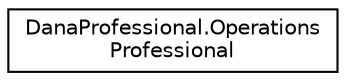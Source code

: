 digraph "Graphical Class Hierarchy"
{
  edge [fontname="Helvetica",fontsize="10",labelfontname="Helvetica",labelfontsize="10"];
  node [fontname="Helvetica",fontsize="10",shape=record];
  rankdir="LR";
  Node0 [label="DanaProfessional.Operations\lProfessional",height=0.2,width=0.4,color="black", fillcolor="white", style="filled",URL="$classDanaProfessional_1_1OperationsProfessional.html",tooltip="Extended Math library class. "];
}
